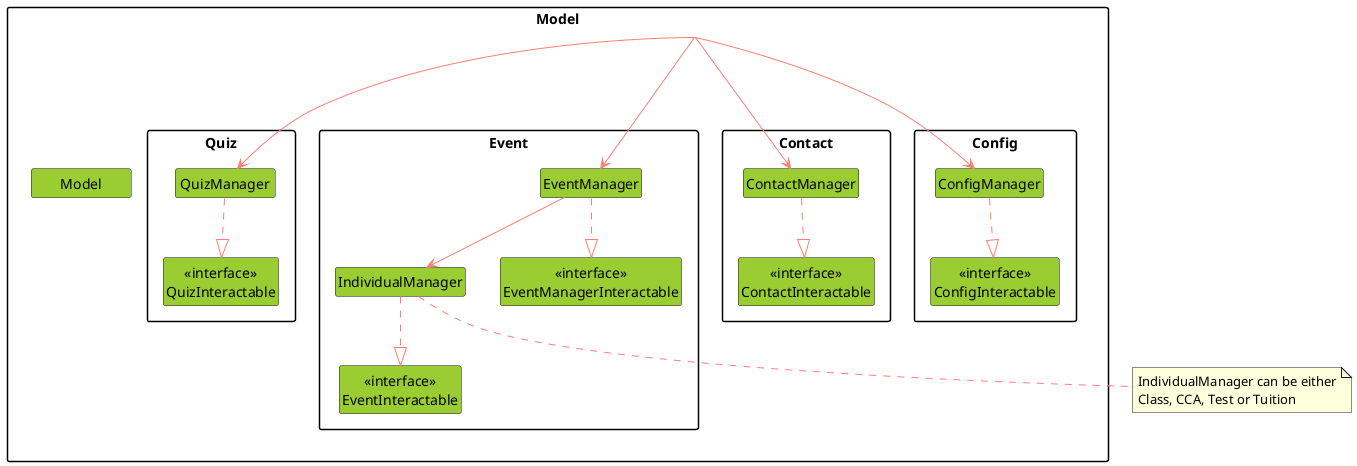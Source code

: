 @startuml

skinparam Shadowing false
skinparam MinClassWidth 100
skinparam classBackgroundColor YellowGreen
skinparam packageStyle rectangle
skinparam ArrowColor Salmon
hide circle
hide members

package Model {
    class Model

    Package Quiz {
        class QuizManager
        class "<<interface>>\nQuizInteractable"
    }

    Package Event {
        class EventManager
        class IndividualManager
        class "<<interface>>\nEventManagerInteractable"
        class "<<interface>>\nEventInteractable"
    }

    Package Contact {
        class ContactManager
        class "<<interface>>\nContactInteractable"
    }

    Package Config {
        class ConfigManager
        class "<<interface>>\nConfigInteractable"
    }
}


QuizManager ..|> "<<interface>>\nQuizInteractable"
ContactManager ..|> "<<interface>>\nContactInteractable"

Model ---> ContactManager
Model ---> EventManager
Model ---> QuizManager
Model ---> ConfigManager
EventManager --> IndividualManager
EventManager ..|> "<<interface>>\nEventManagerInteractable"
IndividualManager ..|> "<<interface>>\nEventInteractable"
ConfigManager ..|> "<<interface>>\nConfigInteractable"
note bottom of IndividualManager : IndividualManager can be either\nClass, CCA, Test or Tuition

@enduml
